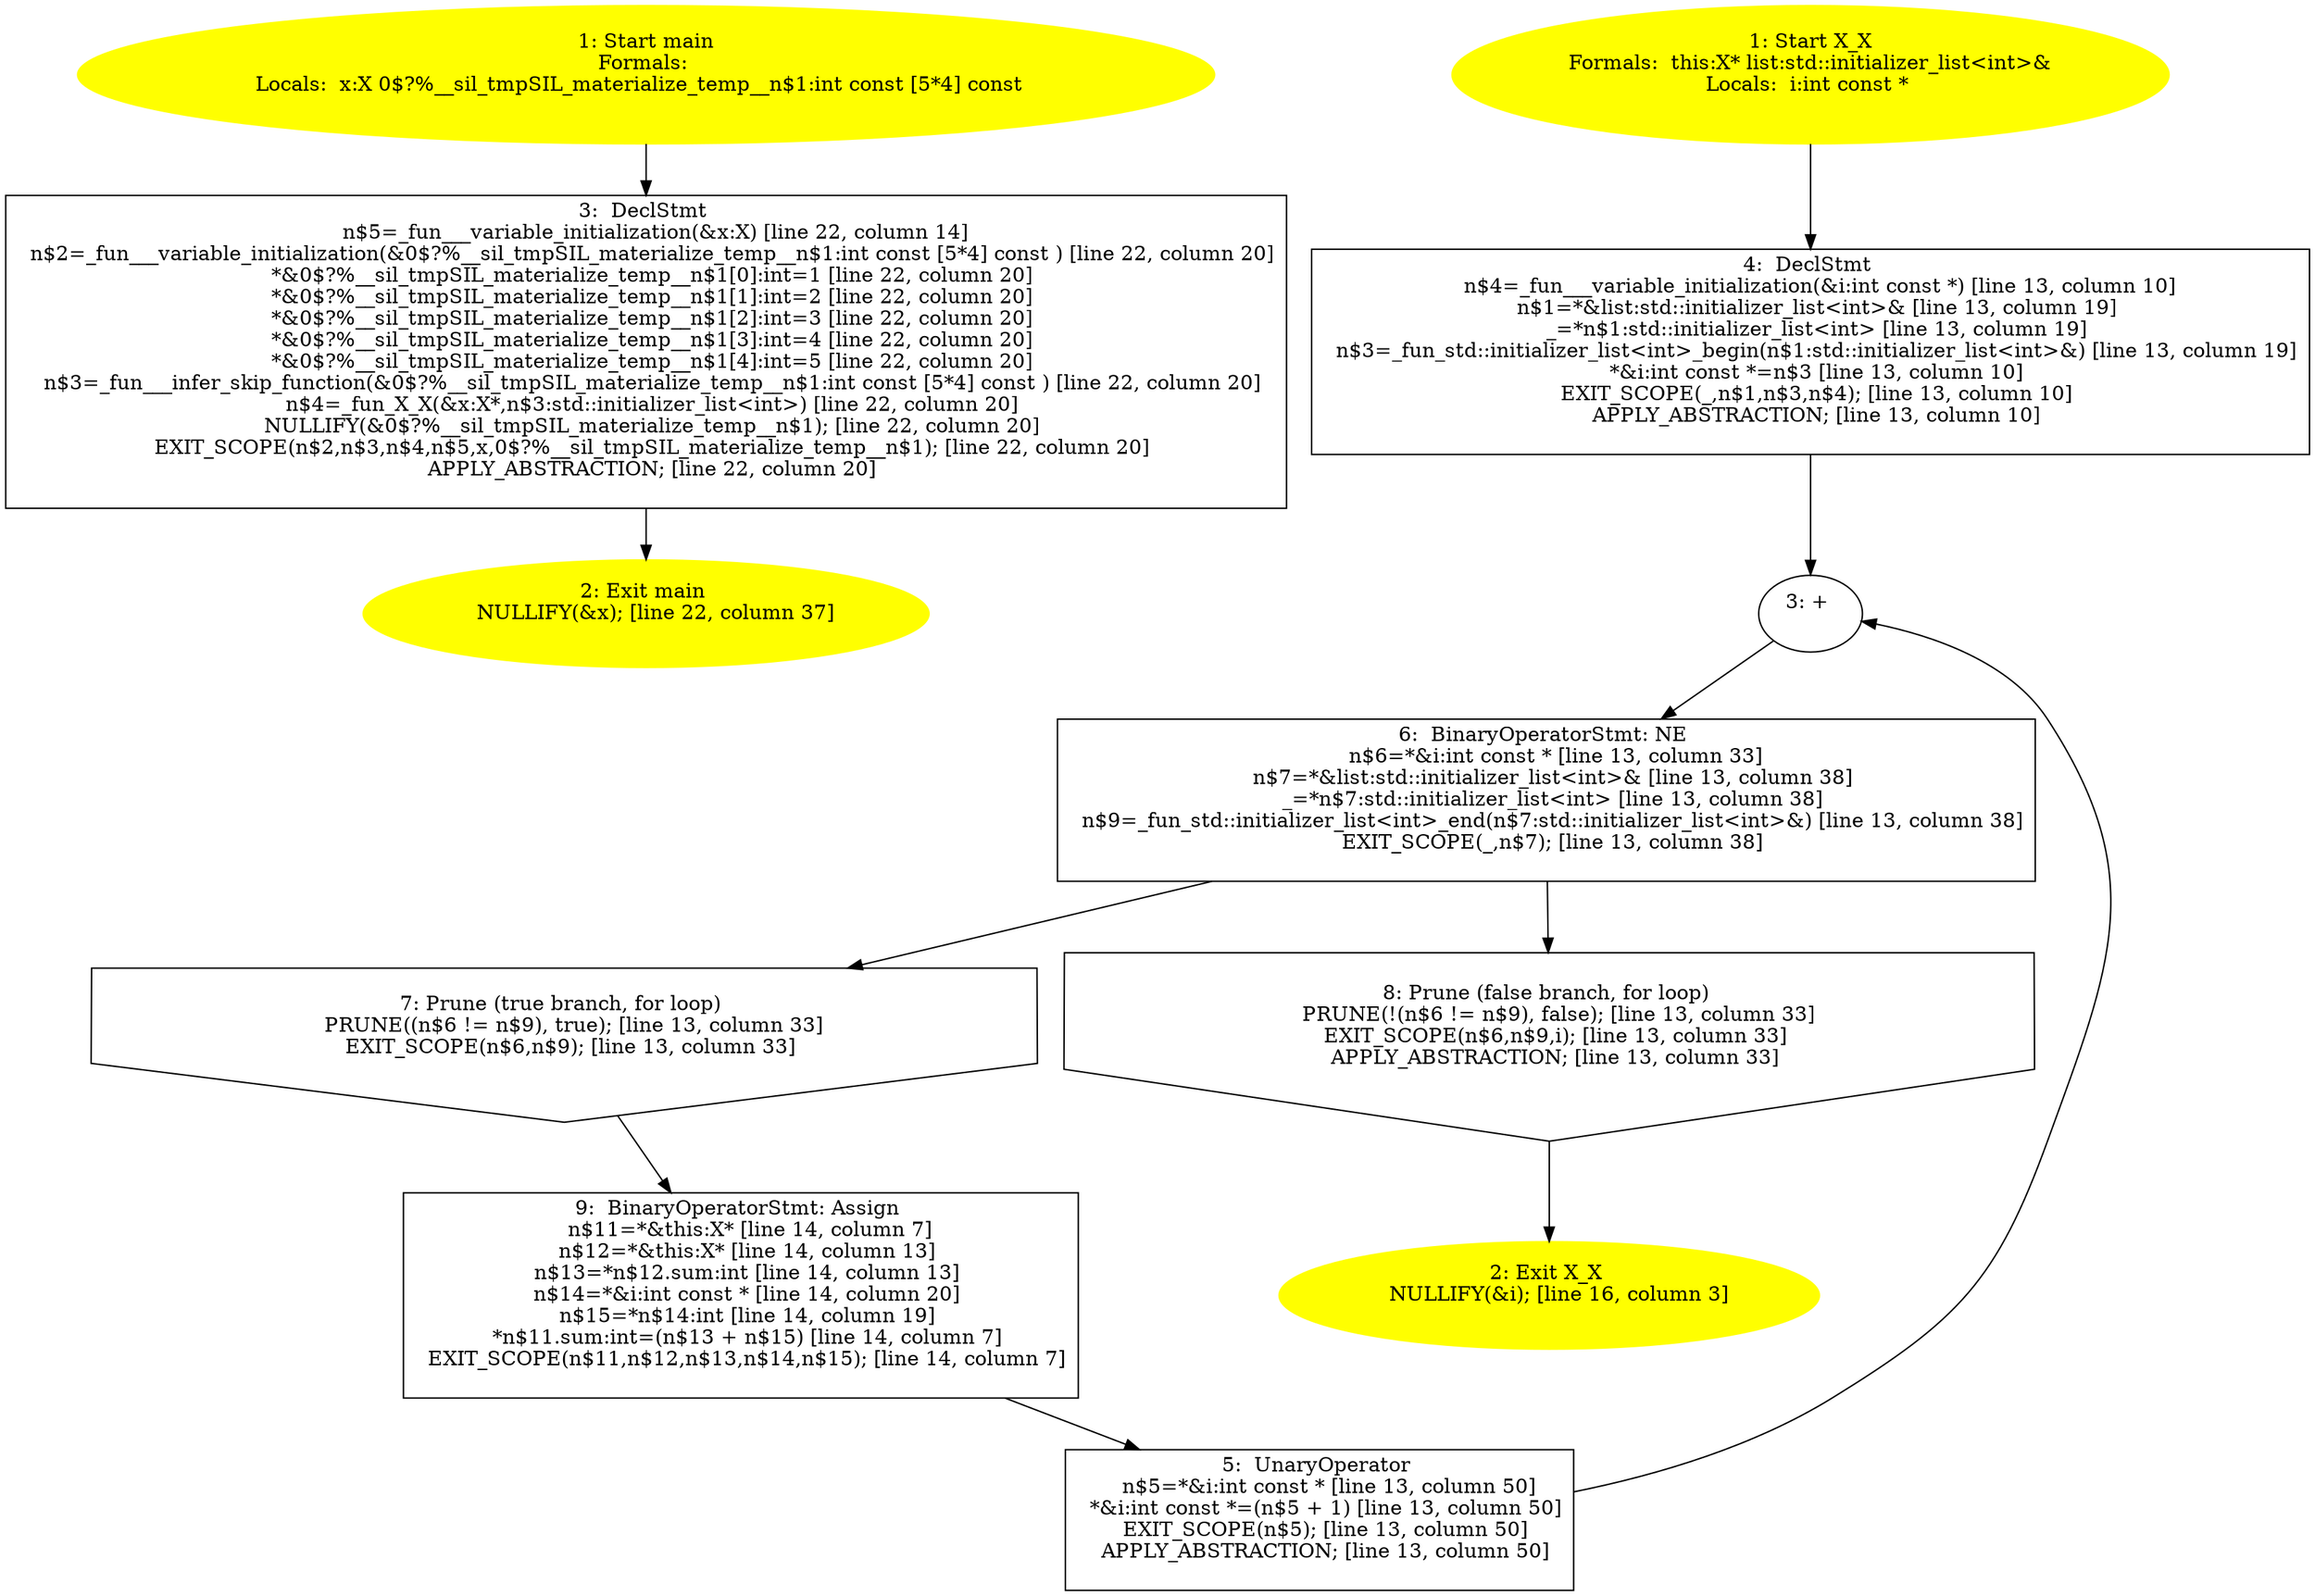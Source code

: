 /* @generated */
digraph cfg {
"main.fad58de7366495db4650cfefac2fcd61_1" [label="1: Start main\nFormals: \nLocals:  x:X 0$?%__sil_tmpSIL_materialize_temp__n$1:int const [5*4] const  \n  " color=yellow style=filled]
	

	 "main.fad58de7366495db4650cfefac2fcd61_1" -> "main.fad58de7366495db4650cfefac2fcd61_3" ;
"main.fad58de7366495db4650cfefac2fcd61_2" [label="2: Exit main \n   NULLIFY(&x); [line 22, column 37]\n " color=yellow style=filled]
	

"main.fad58de7366495db4650cfefac2fcd61_3" [label="3:  DeclStmt \n   n$5=_fun___variable_initialization(&x:X) [line 22, column 14]\n  n$2=_fun___variable_initialization(&0$?%__sil_tmpSIL_materialize_temp__n$1:int const [5*4] const ) [line 22, column 20]\n  *&0$?%__sil_tmpSIL_materialize_temp__n$1[0]:int=1 [line 22, column 20]\n  *&0$?%__sil_tmpSIL_materialize_temp__n$1[1]:int=2 [line 22, column 20]\n  *&0$?%__sil_tmpSIL_materialize_temp__n$1[2]:int=3 [line 22, column 20]\n  *&0$?%__sil_tmpSIL_materialize_temp__n$1[3]:int=4 [line 22, column 20]\n  *&0$?%__sil_tmpSIL_materialize_temp__n$1[4]:int=5 [line 22, column 20]\n  n$3=_fun___infer_skip_function(&0$?%__sil_tmpSIL_materialize_temp__n$1:int const [5*4] const ) [line 22, column 20]\n  n$4=_fun_X_X(&x:X*,n$3:std::initializer_list<int>) [line 22, column 20]\n  NULLIFY(&0$?%__sil_tmpSIL_materialize_temp__n$1); [line 22, column 20]\n  EXIT_SCOPE(n$2,n$3,n$4,n$5,x,0$?%__sil_tmpSIL_materialize_temp__n$1); [line 22, column 20]\n  APPLY_ABSTRACTION; [line 22, column 20]\n " shape="box"]
	

	 "main.fad58de7366495db4650cfefac2fcd61_3" -> "main.fad58de7366495db4650cfefac2fcd61_2" ;
"X#X#{15236476731743367432}.ce83f097b510e48ce3d42aa5df1bb3be_1" [label="1: Start X_X\nFormals:  this:X* list:std::initializer_list<int>&\nLocals:  i:int const * \n  " color=yellow style=filled]
	

	 "X#X#{15236476731743367432}.ce83f097b510e48ce3d42aa5df1bb3be_1" -> "X#X#{15236476731743367432}.ce83f097b510e48ce3d42aa5df1bb3be_4" ;
"X#X#{15236476731743367432}.ce83f097b510e48ce3d42aa5df1bb3be_2" [label="2: Exit X_X \n   NULLIFY(&i); [line 16, column 3]\n " color=yellow style=filled]
	

"X#X#{15236476731743367432}.ce83f097b510e48ce3d42aa5df1bb3be_3" [label="3: + \n  " ]
	

	 "X#X#{15236476731743367432}.ce83f097b510e48ce3d42aa5df1bb3be_3" -> "X#X#{15236476731743367432}.ce83f097b510e48ce3d42aa5df1bb3be_6" ;
"X#X#{15236476731743367432}.ce83f097b510e48ce3d42aa5df1bb3be_4" [label="4:  DeclStmt \n   n$4=_fun___variable_initialization(&i:int const *) [line 13, column 10]\n  n$1=*&list:std::initializer_list<int>& [line 13, column 19]\n  _=*n$1:std::initializer_list<int> [line 13, column 19]\n  n$3=_fun_std::initializer_list<int>_begin(n$1:std::initializer_list<int>&) [line 13, column 19]\n  *&i:int const *=n$3 [line 13, column 10]\n  EXIT_SCOPE(_,n$1,n$3,n$4); [line 13, column 10]\n  APPLY_ABSTRACTION; [line 13, column 10]\n " shape="box"]
	

	 "X#X#{15236476731743367432}.ce83f097b510e48ce3d42aa5df1bb3be_4" -> "X#X#{15236476731743367432}.ce83f097b510e48ce3d42aa5df1bb3be_3" ;
"X#X#{15236476731743367432}.ce83f097b510e48ce3d42aa5df1bb3be_5" [label="5:  UnaryOperator \n   n$5=*&i:int const * [line 13, column 50]\n  *&i:int const *=(n$5 + 1) [line 13, column 50]\n  EXIT_SCOPE(n$5); [line 13, column 50]\n  APPLY_ABSTRACTION; [line 13, column 50]\n " shape="box"]
	

	 "X#X#{15236476731743367432}.ce83f097b510e48ce3d42aa5df1bb3be_5" -> "X#X#{15236476731743367432}.ce83f097b510e48ce3d42aa5df1bb3be_3" ;
"X#X#{15236476731743367432}.ce83f097b510e48ce3d42aa5df1bb3be_6" [label="6:  BinaryOperatorStmt: NE \n   n$6=*&i:int const * [line 13, column 33]\n  n$7=*&list:std::initializer_list<int>& [line 13, column 38]\n  _=*n$7:std::initializer_list<int> [line 13, column 38]\n  n$9=_fun_std::initializer_list<int>_end(n$7:std::initializer_list<int>&) [line 13, column 38]\n  EXIT_SCOPE(_,n$7); [line 13, column 38]\n " shape="box"]
	

	 "X#X#{15236476731743367432}.ce83f097b510e48ce3d42aa5df1bb3be_6" -> "X#X#{15236476731743367432}.ce83f097b510e48ce3d42aa5df1bb3be_7" ;
	 "X#X#{15236476731743367432}.ce83f097b510e48ce3d42aa5df1bb3be_6" -> "X#X#{15236476731743367432}.ce83f097b510e48ce3d42aa5df1bb3be_8" ;
"X#X#{15236476731743367432}.ce83f097b510e48ce3d42aa5df1bb3be_7" [label="7: Prune (true branch, for loop) \n   PRUNE((n$6 != n$9), true); [line 13, column 33]\n  EXIT_SCOPE(n$6,n$9); [line 13, column 33]\n " shape="invhouse"]
	

	 "X#X#{15236476731743367432}.ce83f097b510e48ce3d42aa5df1bb3be_7" -> "X#X#{15236476731743367432}.ce83f097b510e48ce3d42aa5df1bb3be_9" ;
"X#X#{15236476731743367432}.ce83f097b510e48ce3d42aa5df1bb3be_8" [label="8: Prune (false branch, for loop) \n   PRUNE(!(n$6 != n$9), false); [line 13, column 33]\n  EXIT_SCOPE(n$6,n$9,i); [line 13, column 33]\n  APPLY_ABSTRACTION; [line 13, column 33]\n " shape="invhouse"]
	

	 "X#X#{15236476731743367432}.ce83f097b510e48ce3d42aa5df1bb3be_8" -> "X#X#{15236476731743367432}.ce83f097b510e48ce3d42aa5df1bb3be_2" ;
"X#X#{15236476731743367432}.ce83f097b510e48ce3d42aa5df1bb3be_9" [label="9:  BinaryOperatorStmt: Assign \n   n$11=*&this:X* [line 14, column 7]\n  n$12=*&this:X* [line 14, column 13]\n  n$13=*n$12.sum:int [line 14, column 13]\n  n$14=*&i:int const * [line 14, column 20]\n  n$15=*n$14:int [line 14, column 19]\n  *n$11.sum:int=(n$13 + n$15) [line 14, column 7]\n  EXIT_SCOPE(n$11,n$12,n$13,n$14,n$15); [line 14, column 7]\n " shape="box"]
	

	 "X#X#{15236476731743367432}.ce83f097b510e48ce3d42aa5df1bb3be_9" -> "X#X#{15236476731743367432}.ce83f097b510e48ce3d42aa5df1bb3be_5" ;
}
